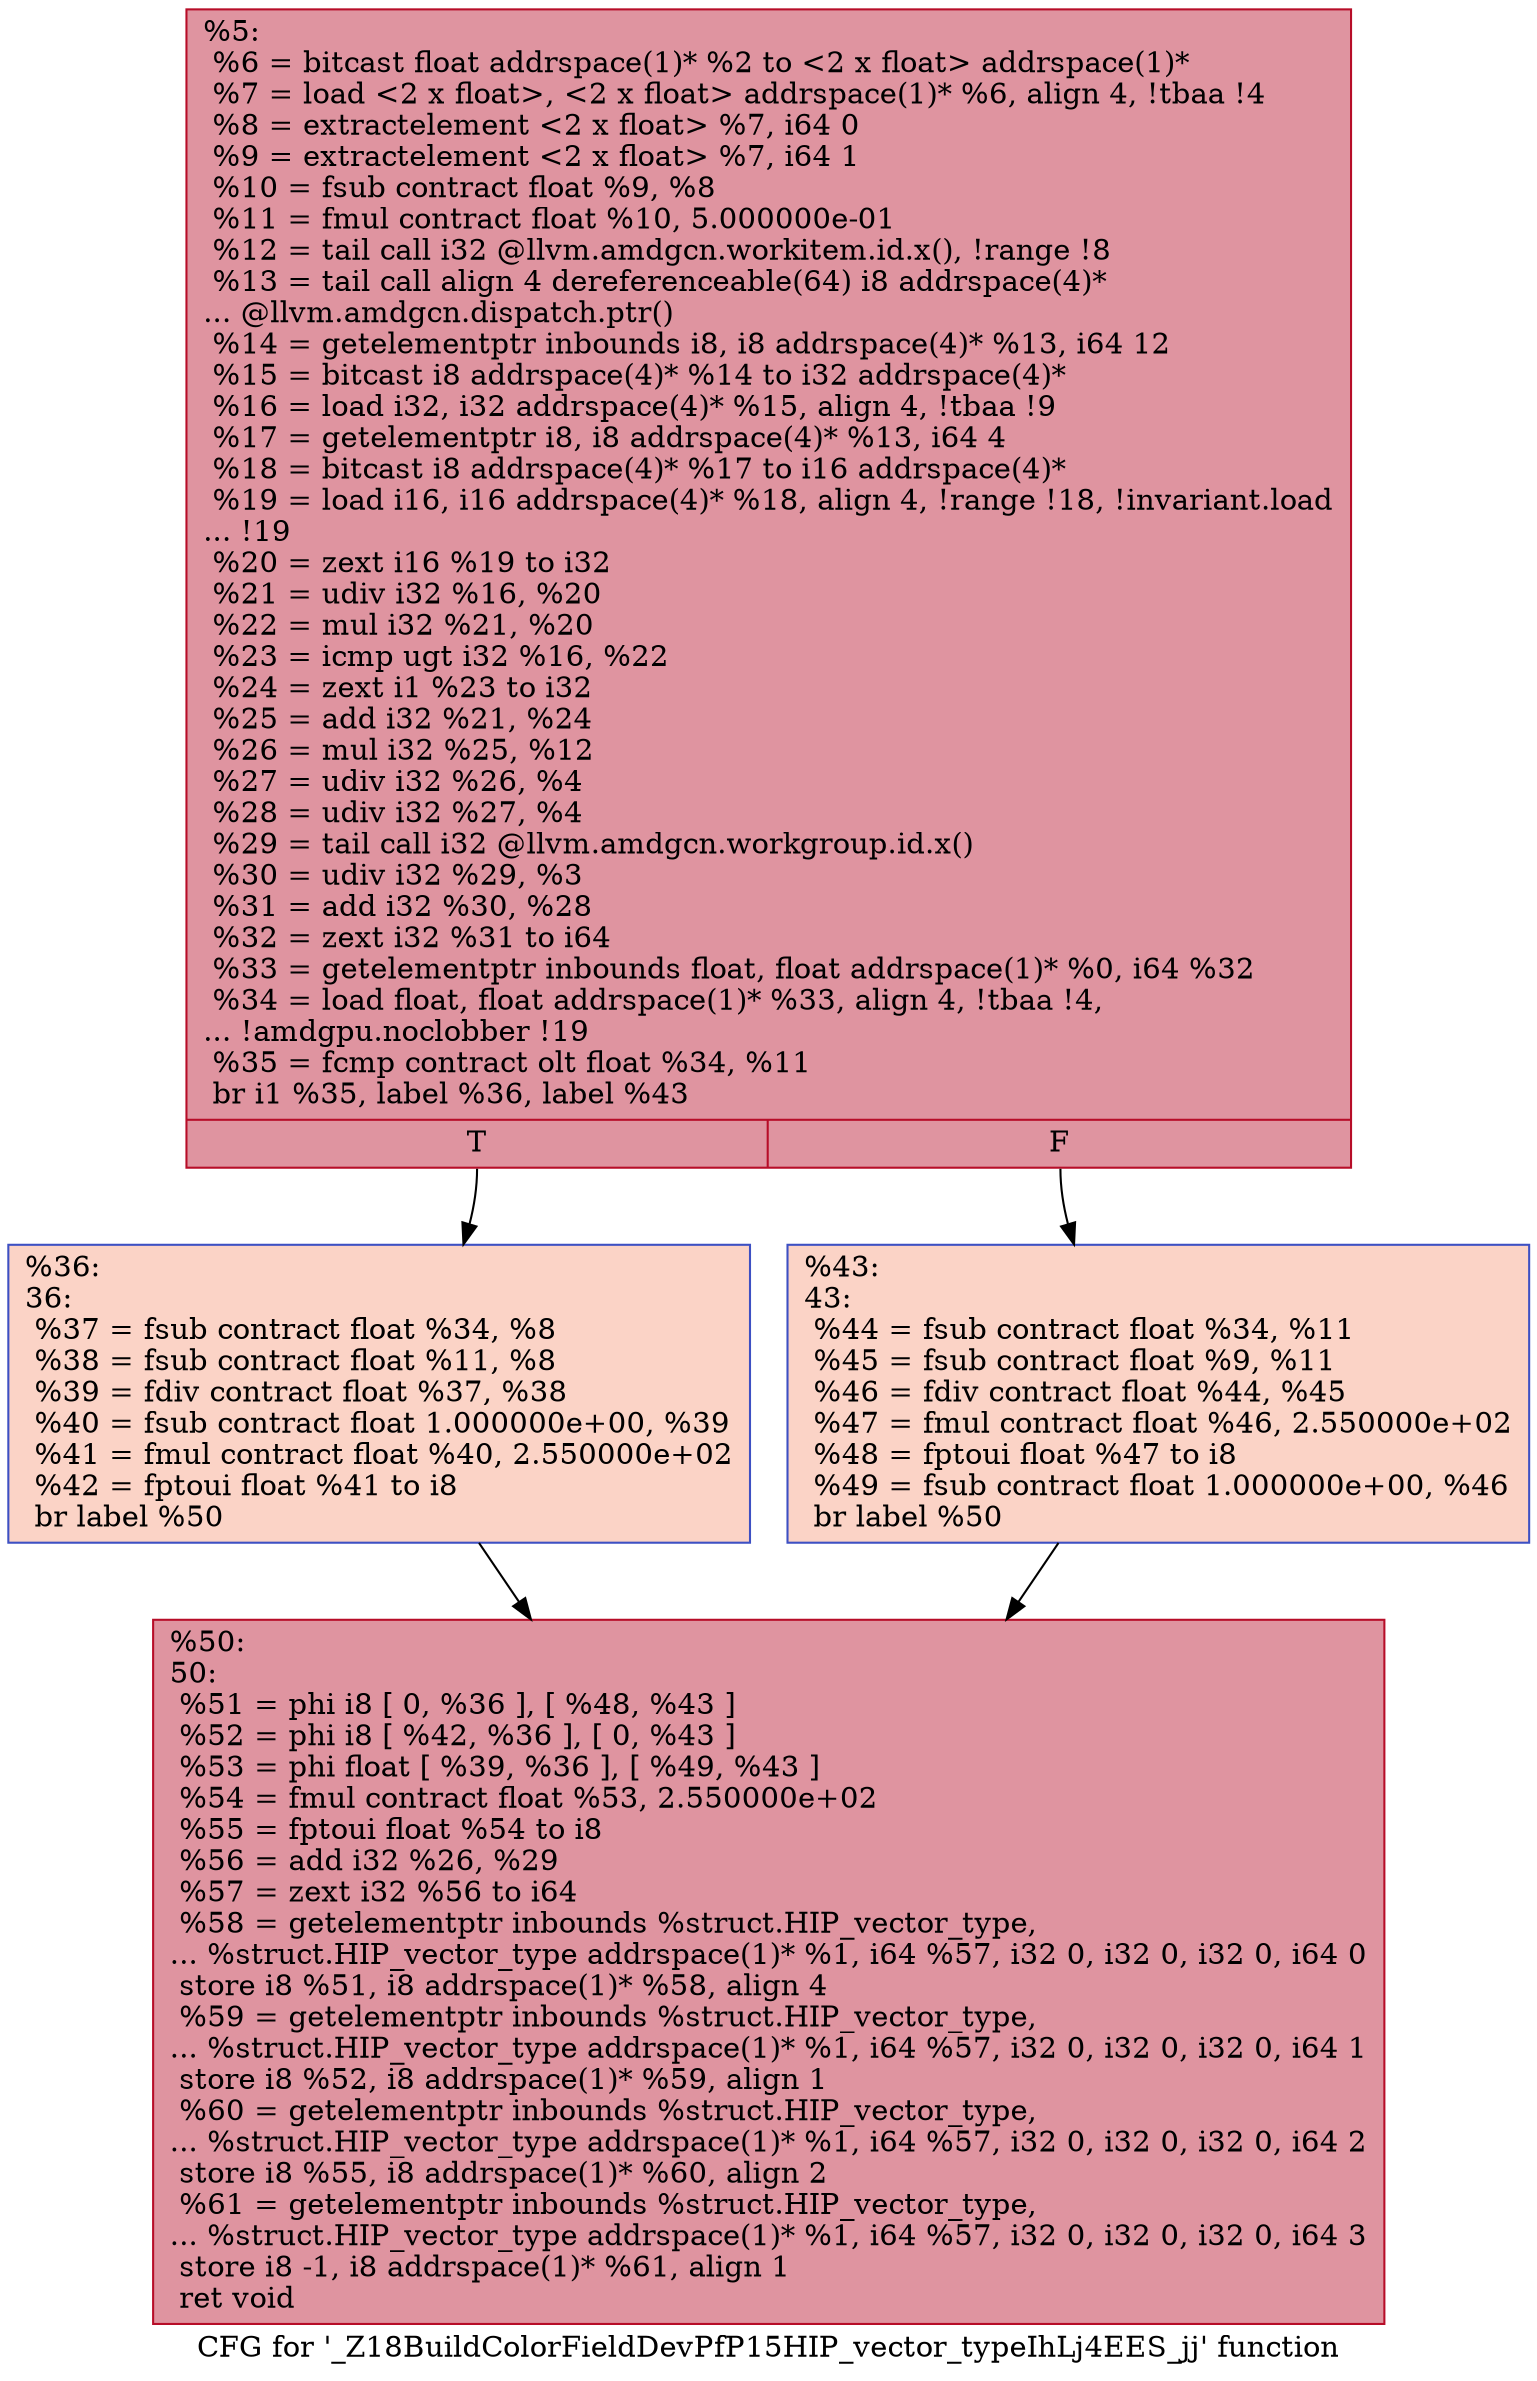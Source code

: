 digraph "CFG for '_Z18BuildColorFieldDevPfP15HIP_vector_typeIhLj4EES_jj' function" {
	label="CFG for '_Z18BuildColorFieldDevPfP15HIP_vector_typeIhLj4EES_jj' function";

	Node0x5f91460 [shape=record,color="#b70d28ff", style=filled, fillcolor="#b70d2870",label="{%5:\l  %6 = bitcast float addrspace(1)* %2 to \<2 x float\> addrspace(1)*\l  %7 = load \<2 x float\>, \<2 x float\> addrspace(1)* %6, align 4, !tbaa !4\l  %8 = extractelement \<2 x float\> %7, i64 0\l  %9 = extractelement \<2 x float\> %7, i64 1\l  %10 = fsub contract float %9, %8\l  %11 = fmul contract float %10, 5.000000e-01\l  %12 = tail call i32 @llvm.amdgcn.workitem.id.x(), !range !8\l  %13 = tail call align 4 dereferenceable(64) i8 addrspace(4)*\l... @llvm.amdgcn.dispatch.ptr()\l  %14 = getelementptr inbounds i8, i8 addrspace(4)* %13, i64 12\l  %15 = bitcast i8 addrspace(4)* %14 to i32 addrspace(4)*\l  %16 = load i32, i32 addrspace(4)* %15, align 4, !tbaa !9\l  %17 = getelementptr i8, i8 addrspace(4)* %13, i64 4\l  %18 = bitcast i8 addrspace(4)* %17 to i16 addrspace(4)*\l  %19 = load i16, i16 addrspace(4)* %18, align 4, !range !18, !invariant.load\l... !19\l  %20 = zext i16 %19 to i32\l  %21 = udiv i32 %16, %20\l  %22 = mul i32 %21, %20\l  %23 = icmp ugt i32 %16, %22\l  %24 = zext i1 %23 to i32\l  %25 = add i32 %21, %24\l  %26 = mul i32 %25, %12\l  %27 = udiv i32 %26, %4\l  %28 = udiv i32 %27, %4\l  %29 = tail call i32 @llvm.amdgcn.workgroup.id.x()\l  %30 = udiv i32 %29, %3\l  %31 = add i32 %30, %28\l  %32 = zext i32 %31 to i64\l  %33 = getelementptr inbounds float, float addrspace(1)* %0, i64 %32\l  %34 = load float, float addrspace(1)* %33, align 4, !tbaa !4,\l... !amdgpu.noclobber !19\l  %35 = fcmp contract olt float %34, %11\l  br i1 %35, label %36, label %43\l|{<s0>T|<s1>F}}"];
	Node0x5f91460:s0 -> Node0x5f958e0;
	Node0x5f91460:s1 -> Node0x5f95970;
	Node0x5f958e0 [shape=record,color="#3d50c3ff", style=filled, fillcolor="#f59c7d70",label="{%36:\l36:                                               \l  %37 = fsub contract float %34, %8\l  %38 = fsub contract float %11, %8\l  %39 = fdiv contract float %37, %38\l  %40 = fsub contract float 1.000000e+00, %39\l  %41 = fmul contract float %40, 2.550000e+02\l  %42 = fptoui float %41 to i8\l  br label %50\l}"];
	Node0x5f958e0 -> Node0x5f95e30;
	Node0x5f95970 [shape=record,color="#3d50c3ff", style=filled, fillcolor="#f59c7d70",label="{%43:\l43:                                               \l  %44 = fsub contract float %34, %11\l  %45 = fsub contract float %9, %11\l  %46 = fdiv contract float %44, %45\l  %47 = fmul contract float %46, 2.550000e+02\l  %48 = fptoui float %47 to i8\l  %49 = fsub contract float 1.000000e+00, %46\l  br label %50\l}"];
	Node0x5f95970 -> Node0x5f95e30;
	Node0x5f95e30 [shape=record,color="#b70d28ff", style=filled, fillcolor="#b70d2870",label="{%50:\l50:                                               \l  %51 = phi i8 [ 0, %36 ], [ %48, %43 ]\l  %52 = phi i8 [ %42, %36 ], [ 0, %43 ]\l  %53 = phi float [ %39, %36 ], [ %49, %43 ]\l  %54 = fmul contract float %53, 2.550000e+02\l  %55 = fptoui float %54 to i8\l  %56 = add i32 %26, %29\l  %57 = zext i32 %56 to i64\l  %58 = getelementptr inbounds %struct.HIP_vector_type,\l... %struct.HIP_vector_type addrspace(1)* %1, i64 %57, i32 0, i32 0, i32 0, i64 0\l  store i8 %51, i8 addrspace(1)* %58, align 4\l  %59 = getelementptr inbounds %struct.HIP_vector_type,\l... %struct.HIP_vector_type addrspace(1)* %1, i64 %57, i32 0, i32 0, i32 0, i64 1\l  store i8 %52, i8 addrspace(1)* %59, align 1\l  %60 = getelementptr inbounds %struct.HIP_vector_type,\l... %struct.HIP_vector_type addrspace(1)* %1, i64 %57, i32 0, i32 0, i32 0, i64 2\l  store i8 %55, i8 addrspace(1)* %60, align 2\l  %61 = getelementptr inbounds %struct.HIP_vector_type,\l... %struct.HIP_vector_type addrspace(1)* %1, i64 %57, i32 0, i32 0, i32 0, i64 3\l  store i8 -1, i8 addrspace(1)* %61, align 1\l  ret void\l}"];
}

